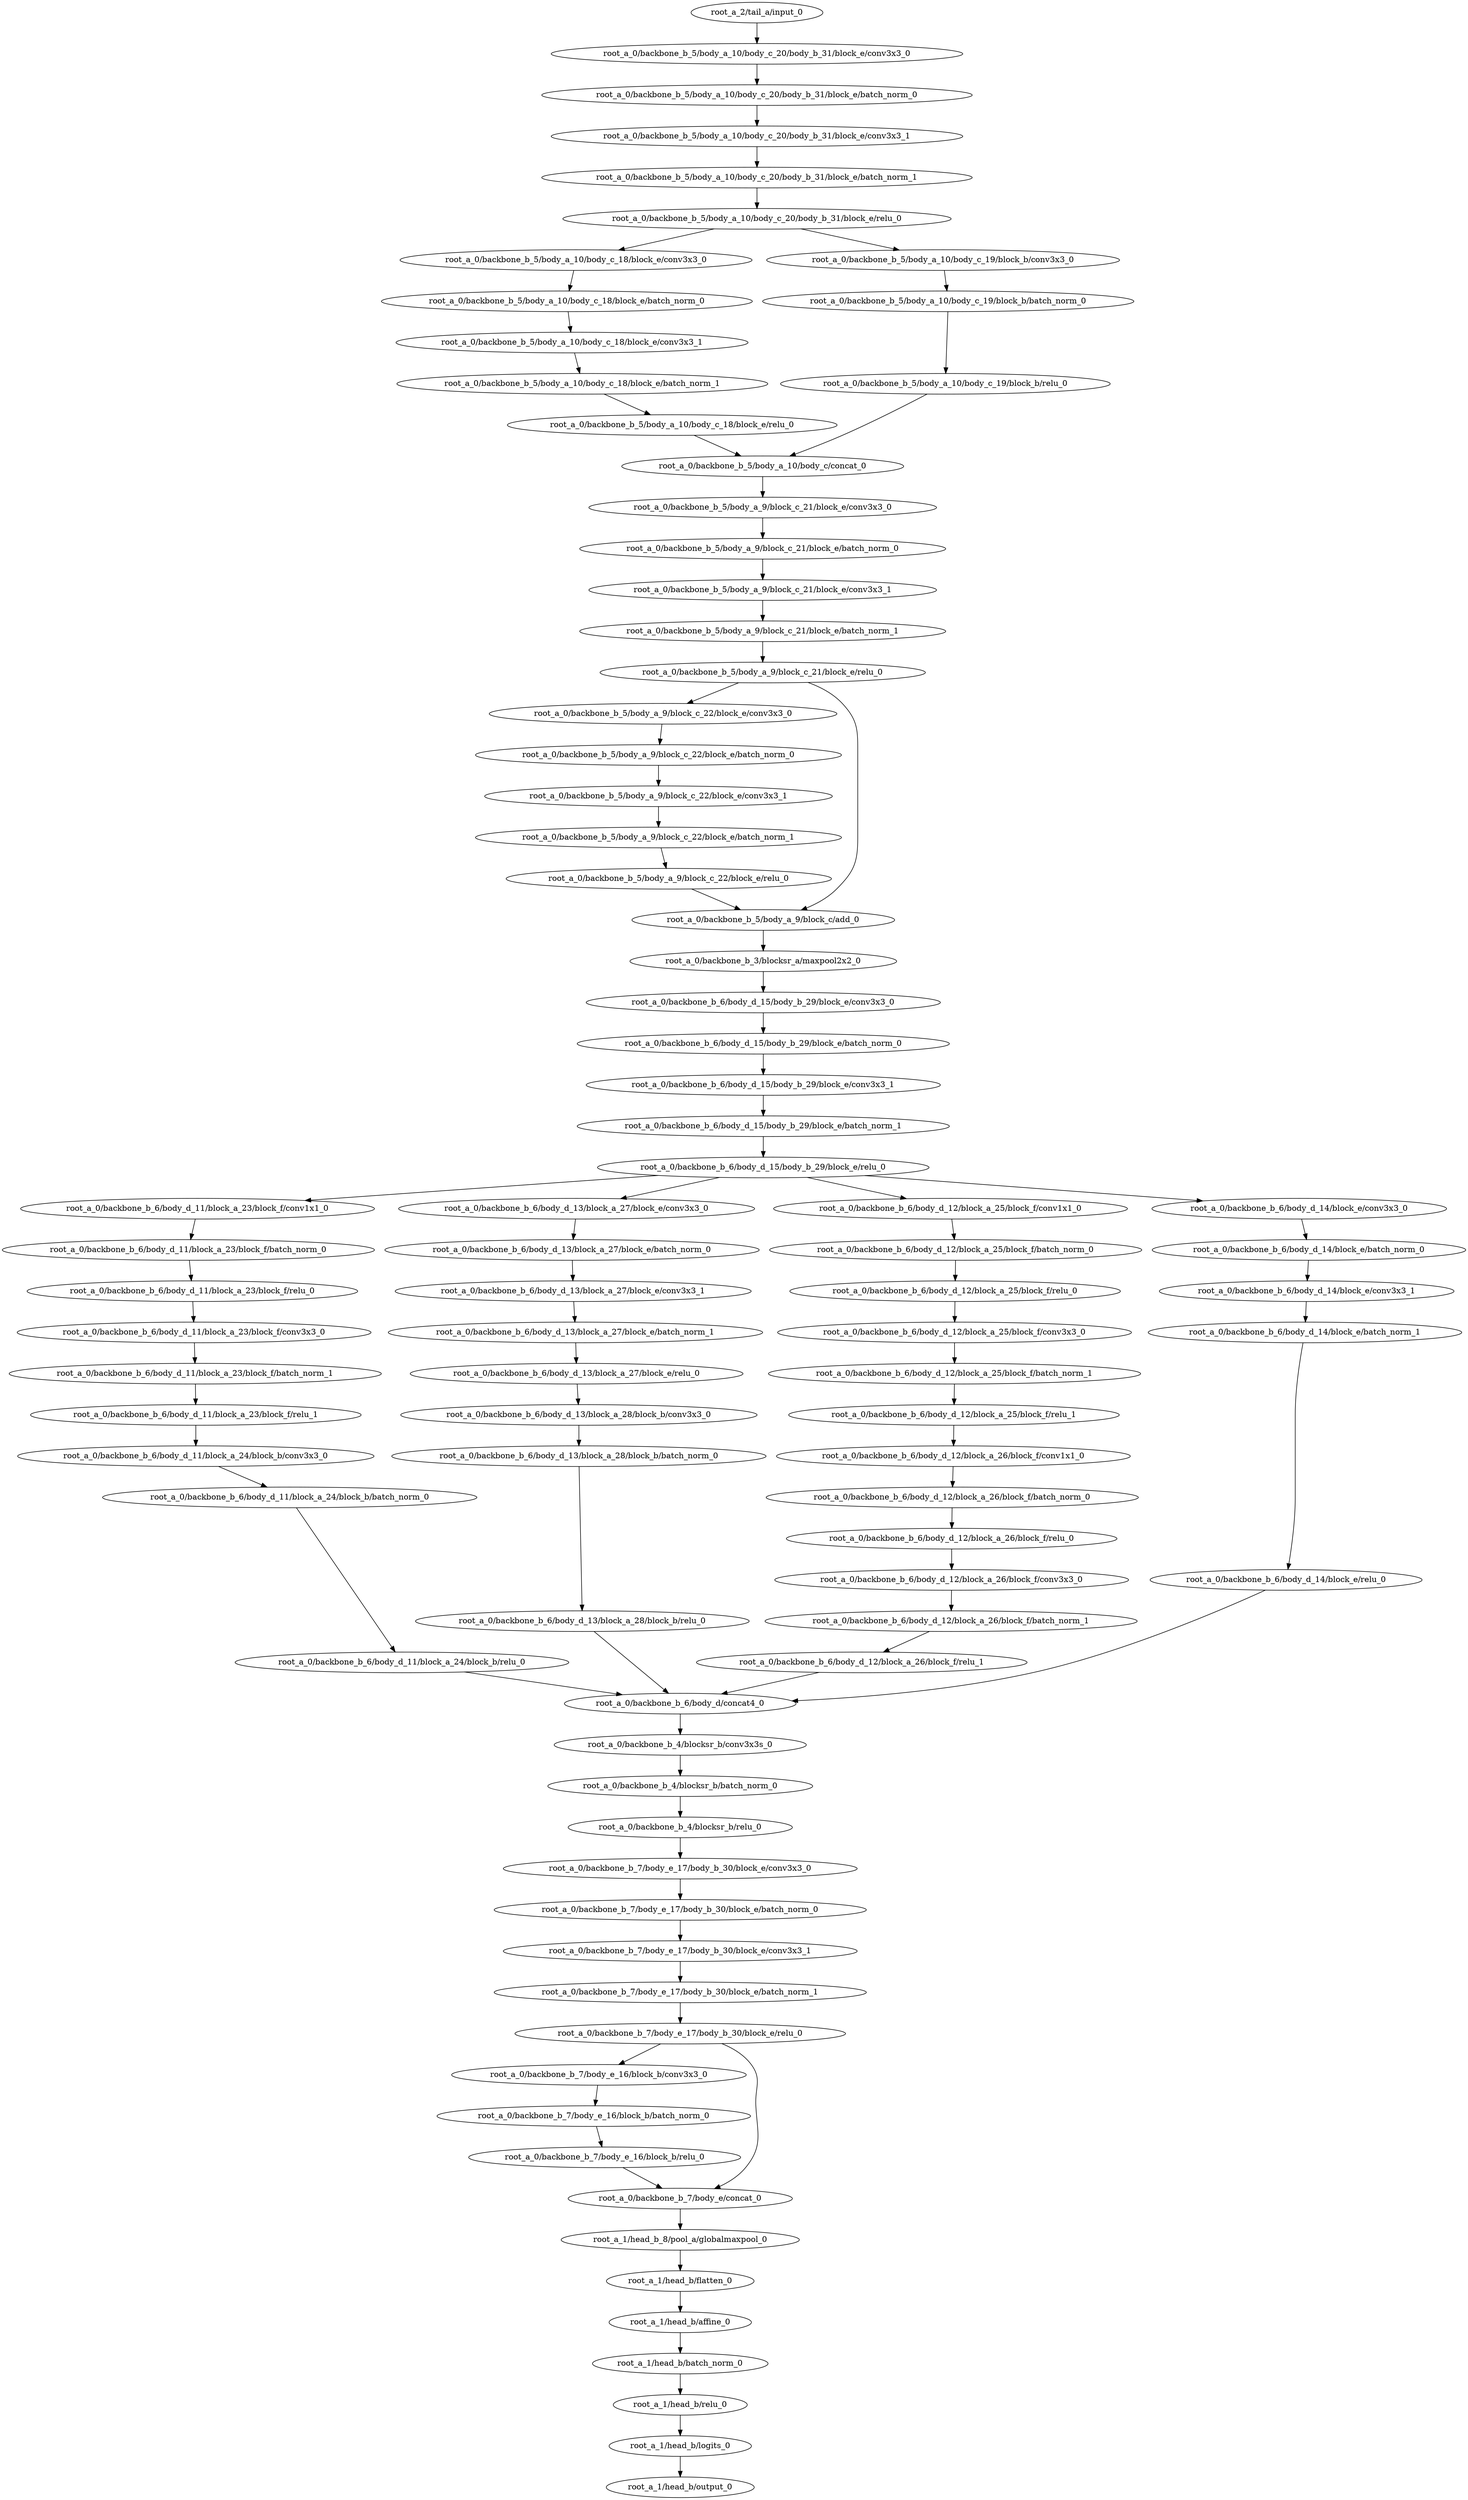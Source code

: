 digraph root_a {
	"root_a_2/tail_a/input_0"
	"root_a_0/backbone_b_5/body_a_10/body_c_20/body_b_31/block_e/conv3x3_0"
	"root_a_0/backbone_b_5/body_a_10/body_c_20/body_b_31/block_e/batch_norm_0"
	"root_a_0/backbone_b_5/body_a_10/body_c_20/body_b_31/block_e/conv3x3_1"
	"root_a_0/backbone_b_5/body_a_10/body_c_20/body_b_31/block_e/batch_norm_1"
	"root_a_0/backbone_b_5/body_a_10/body_c_20/body_b_31/block_e/relu_0"
	"root_a_0/backbone_b_5/body_a_10/body_c_18/block_e/conv3x3_0"
	"root_a_0/backbone_b_5/body_a_10/body_c_18/block_e/batch_norm_0"
	"root_a_0/backbone_b_5/body_a_10/body_c_18/block_e/conv3x3_1"
	"root_a_0/backbone_b_5/body_a_10/body_c_18/block_e/batch_norm_1"
	"root_a_0/backbone_b_5/body_a_10/body_c_18/block_e/relu_0"
	"root_a_0/backbone_b_5/body_a_10/body_c_19/block_b/conv3x3_0"
	"root_a_0/backbone_b_5/body_a_10/body_c_19/block_b/batch_norm_0"
	"root_a_0/backbone_b_5/body_a_10/body_c_19/block_b/relu_0"
	"root_a_0/backbone_b_5/body_a_10/body_c/concat_0"
	"root_a_0/backbone_b_5/body_a_9/block_c_21/block_e/conv3x3_0"
	"root_a_0/backbone_b_5/body_a_9/block_c_21/block_e/batch_norm_0"
	"root_a_0/backbone_b_5/body_a_9/block_c_21/block_e/conv3x3_1"
	"root_a_0/backbone_b_5/body_a_9/block_c_21/block_e/batch_norm_1"
	"root_a_0/backbone_b_5/body_a_9/block_c_21/block_e/relu_0"
	"root_a_0/backbone_b_5/body_a_9/block_c_22/block_e/conv3x3_0"
	"root_a_0/backbone_b_5/body_a_9/block_c_22/block_e/batch_norm_0"
	"root_a_0/backbone_b_5/body_a_9/block_c_22/block_e/conv3x3_1"
	"root_a_0/backbone_b_5/body_a_9/block_c_22/block_e/batch_norm_1"
	"root_a_0/backbone_b_5/body_a_9/block_c_22/block_e/relu_0"
	"root_a_0/backbone_b_5/body_a_9/block_c/add_0"
	"root_a_0/backbone_b_3/blocksr_a/maxpool2x2_0"
	"root_a_0/backbone_b_6/body_d_15/body_b_29/block_e/conv3x3_0"
	"root_a_0/backbone_b_6/body_d_15/body_b_29/block_e/batch_norm_0"
	"root_a_0/backbone_b_6/body_d_15/body_b_29/block_e/conv3x3_1"
	"root_a_0/backbone_b_6/body_d_15/body_b_29/block_e/batch_norm_1"
	"root_a_0/backbone_b_6/body_d_15/body_b_29/block_e/relu_0"
	"root_a_0/backbone_b_6/body_d_11/block_a_23/block_f/conv1x1_0"
	"root_a_0/backbone_b_6/body_d_11/block_a_23/block_f/batch_norm_0"
	"root_a_0/backbone_b_6/body_d_11/block_a_23/block_f/relu_0"
	"root_a_0/backbone_b_6/body_d_11/block_a_23/block_f/conv3x3_0"
	"root_a_0/backbone_b_6/body_d_11/block_a_23/block_f/batch_norm_1"
	"root_a_0/backbone_b_6/body_d_11/block_a_23/block_f/relu_1"
	"root_a_0/backbone_b_6/body_d_11/block_a_24/block_b/conv3x3_0"
	"root_a_0/backbone_b_6/body_d_11/block_a_24/block_b/batch_norm_0"
	"root_a_0/backbone_b_6/body_d_11/block_a_24/block_b/relu_0"
	"root_a_0/backbone_b_6/body_d_13/block_a_27/block_e/conv3x3_0"
	"root_a_0/backbone_b_6/body_d_13/block_a_27/block_e/batch_norm_0"
	"root_a_0/backbone_b_6/body_d_13/block_a_27/block_e/conv3x3_1"
	"root_a_0/backbone_b_6/body_d_13/block_a_27/block_e/batch_norm_1"
	"root_a_0/backbone_b_6/body_d_13/block_a_27/block_e/relu_0"
	"root_a_0/backbone_b_6/body_d_13/block_a_28/block_b/conv3x3_0"
	"root_a_0/backbone_b_6/body_d_13/block_a_28/block_b/batch_norm_0"
	"root_a_0/backbone_b_6/body_d_13/block_a_28/block_b/relu_0"
	"root_a_0/backbone_b_6/body_d_12/block_a_25/block_f/conv1x1_0"
	"root_a_0/backbone_b_6/body_d_12/block_a_25/block_f/batch_norm_0"
	"root_a_0/backbone_b_6/body_d_12/block_a_25/block_f/relu_0"
	"root_a_0/backbone_b_6/body_d_12/block_a_25/block_f/conv3x3_0"
	"root_a_0/backbone_b_6/body_d_12/block_a_25/block_f/batch_norm_1"
	"root_a_0/backbone_b_6/body_d_12/block_a_25/block_f/relu_1"
	"root_a_0/backbone_b_6/body_d_12/block_a_26/block_f/conv1x1_0"
	"root_a_0/backbone_b_6/body_d_12/block_a_26/block_f/batch_norm_0"
	"root_a_0/backbone_b_6/body_d_12/block_a_26/block_f/relu_0"
	"root_a_0/backbone_b_6/body_d_12/block_a_26/block_f/conv3x3_0"
	"root_a_0/backbone_b_6/body_d_12/block_a_26/block_f/batch_norm_1"
	"root_a_0/backbone_b_6/body_d_12/block_a_26/block_f/relu_1"
	"root_a_0/backbone_b_6/body_d_14/block_e/conv3x3_0"
	"root_a_0/backbone_b_6/body_d_14/block_e/batch_norm_0"
	"root_a_0/backbone_b_6/body_d_14/block_e/conv3x3_1"
	"root_a_0/backbone_b_6/body_d_14/block_e/batch_norm_1"
	"root_a_0/backbone_b_6/body_d_14/block_e/relu_0"
	"root_a_0/backbone_b_6/body_d/concat4_0"
	"root_a_0/backbone_b_4/blocksr_b/conv3x3s_0"
	"root_a_0/backbone_b_4/blocksr_b/batch_norm_0"
	"root_a_0/backbone_b_4/blocksr_b/relu_0"
	"root_a_0/backbone_b_7/body_e_17/body_b_30/block_e/conv3x3_0"
	"root_a_0/backbone_b_7/body_e_17/body_b_30/block_e/batch_norm_0"
	"root_a_0/backbone_b_7/body_e_17/body_b_30/block_e/conv3x3_1"
	"root_a_0/backbone_b_7/body_e_17/body_b_30/block_e/batch_norm_1"
	"root_a_0/backbone_b_7/body_e_17/body_b_30/block_e/relu_0"
	"root_a_0/backbone_b_7/body_e_16/block_b/conv3x3_0"
	"root_a_0/backbone_b_7/body_e_16/block_b/batch_norm_0"
	"root_a_0/backbone_b_7/body_e_16/block_b/relu_0"
	"root_a_0/backbone_b_7/body_e/concat_0"
	"root_a_1/head_b_8/pool_a/globalmaxpool_0"
	"root_a_1/head_b/flatten_0"
	"root_a_1/head_b/affine_0"
	"root_a_1/head_b/batch_norm_0"
	"root_a_1/head_b/relu_0"
	"root_a_1/head_b/logits_0"
	"root_a_1/head_b/output_0"

	"root_a_2/tail_a/input_0" -> "root_a_0/backbone_b_5/body_a_10/body_c_20/body_b_31/block_e/conv3x3_0"
	"root_a_0/backbone_b_5/body_a_10/body_c_20/body_b_31/block_e/conv3x3_0" -> "root_a_0/backbone_b_5/body_a_10/body_c_20/body_b_31/block_e/batch_norm_0"
	"root_a_0/backbone_b_5/body_a_10/body_c_20/body_b_31/block_e/batch_norm_0" -> "root_a_0/backbone_b_5/body_a_10/body_c_20/body_b_31/block_e/conv3x3_1"
	"root_a_0/backbone_b_5/body_a_10/body_c_20/body_b_31/block_e/conv3x3_1" -> "root_a_0/backbone_b_5/body_a_10/body_c_20/body_b_31/block_e/batch_norm_1"
	"root_a_0/backbone_b_5/body_a_10/body_c_20/body_b_31/block_e/batch_norm_1" -> "root_a_0/backbone_b_5/body_a_10/body_c_20/body_b_31/block_e/relu_0"
	"root_a_0/backbone_b_5/body_a_10/body_c_20/body_b_31/block_e/relu_0" -> "root_a_0/backbone_b_5/body_a_10/body_c_18/block_e/conv3x3_0"
	"root_a_0/backbone_b_5/body_a_10/body_c_18/block_e/conv3x3_0" -> "root_a_0/backbone_b_5/body_a_10/body_c_18/block_e/batch_norm_0"
	"root_a_0/backbone_b_5/body_a_10/body_c_18/block_e/batch_norm_0" -> "root_a_0/backbone_b_5/body_a_10/body_c_18/block_e/conv3x3_1"
	"root_a_0/backbone_b_5/body_a_10/body_c_18/block_e/conv3x3_1" -> "root_a_0/backbone_b_5/body_a_10/body_c_18/block_e/batch_norm_1"
	"root_a_0/backbone_b_5/body_a_10/body_c_18/block_e/batch_norm_1" -> "root_a_0/backbone_b_5/body_a_10/body_c_18/block_e/relu_0"
	"root_a_0/backbone_b_5/body_a_10/body_c_20/body_b_31/block_e/relu_0" -> "root_a_0/backbone_b_5/body_a_10/body_c_19/block_b/conv3x3_0"
	"root_a_0/backbone_b_5/body_a_10/body_c_19/block_b/conv3x3_0" -> "root_a_0/backbone_b_5/body_a_10/body_c_19/block_b/batch_norm_0"
	"root_a_0/backbone_b_5/body_a_10/body_c_19/block_b/batch_norm_0" -> "root_a_0/backbone_b_5/body_a_10/body_c_19/block_b/relu_0"
	"root_a_0/backbone_b_5/body_a_10/body_c_18/block_e/relu_0" -> "root_a_0/backbone_b_5/body_a_10/body_c/concat_0"
	"root_a_0/backbone_b_5/body_a_10/body_c_19/block_b/relu_0" -> "root_a_0/backbone_b_5/body_a_10/body_c/concat_0"
	"root_a_0/backbone_b_5/body_a_10/body_c/concat_0" -> "root_a_0/backbone_b_5/body_a_9/block_c_21/block_e/conv3x3_0"
	"root_a_0/backbone_b_5/body_a_9/block_c_21/block_e/conv3x3_0" -> "root_a_0/backbone_b_5/body_a_9/block_c_21/block_e/batch_norm_0"
	"root_a_0/backbone_b_5/body_a_9/block_c_21/block_e/batch_norm_0" -> "root_a_0/backbone_b_5/body_a_9/block_c_21/block_e/conv3x3_1"
	"root_a_0/backbone_b_5/body_a_9/block_c_21/block_e/conv3x3_1" -> "root_a_0/backbone_b_5/body_a_9/block_c_21/block_e/batch_norm_1"
	"root_a_0/backbone_b_5/body_a_9/block_c_21/block_e/batch_norm_1" -> "root_a_0/backbone_b_5/body_a_9/block_c_21/block_e/relu_0"
	"root_a_0/backbone_b_5/body_a_9/block_c_21/block_e/relu_0" -> "root_a_0/backbone_b_5/body_a_9/block_c_22/block_e/conv3x3_0"
	"root_a_0/backbone_b_5/body_a_9/block_c_22/block_e/conv3x3_0" -> "root_a_0/backbone_b_5/body_a_9/block_c_22/block_e/batch_norm_0"
	"root_a_0/backbone_b_5/body_a_9/block_c_22/block_e/batch_norm_0" -> "root_a_0/backbone_b_5/body_a_9/block_c_22/block_e/conv3x3_1"
	"root_a_0/backbone_b_5/body_a_9/block_c_22/block_e/conv3x3_1" -> "root_a_0/backbone_b_5/body_a_9/block_c_22/block_e/batch_norm_1"
	"root_a_0/backbone_b_5/body_a_9/block_c_22/block_e/batch_norm_1" -> "root_a_0/backbone_b_5/body_a_9/block_c_22/block_e/relu_0"
	"root_a_0/backbone_b_5/body_a_9/block_c_22/block_e/relu_0" -> "root_a_0/backbone_b_5/body_a_9/block_c/add_0"
	"root_a_0/backbone_b_5/body_a_9/block_c_21/block_e/relu_0" -> "root_a_0/backbone_b_5/body_a_9/block_c/add_0"
	"root_a_0/backbone_b_5/body_a_9/block_c/add_0" -> "root_a_0/backbone_b_3/blocksr_a/maxpool2x2_0"
	"root_a_0/backbone_b_3/blocksr_a/maxpool2x2_0" -> "root_a_0/backbone_b_6/body_d_15/body_b_29/block_e/conv3x3_0"
	"root_a_0/backbone_b_6/body_d_15/body_b_29/block_e/conv3x3_0" -> "root_a_0/backbone_b_6/body_d_15/body_b_29/block_e/batch_norm_0"
	"root_a_0/backbone_b_6/body_d_15/body_b_29/block_e/batch_norm_0" -> "root_a_0/backbone_b_6/body_d_15/body_b_29/block_e/conv3x3_1"
	"root_a_0/backbone_b_6/body_d_15/body_b_29/block_e/conv3x3_1" -> "root_a_0/backbone_b_6/body_d_15/body_b_29/block_e/batch_norm_1"
	"root_a_0/backbone_b_6/body_d_15/body_b_29/block_e/batch_norm_1" -> "root_a_0/backbone_b_6/body_d_15/body_b_29/block_e/relu_0"
	"root_a_0/backbone_b_6/body_d_15/body_b_29/block_e/relu_0" -> "root_a_0/backbone_b_6/body_d_11/block_a_23/block_f/conv1x1_0"
	"root_a_0/backbone_b_6/body_d_11/block_a_23/block_f/conv1x1_0" -> "root_a_0/backbone_b_6/body_d_11/block_a_23/block_f/batch_norm_0"
	"root_a_0/backbone_b_6/body_d_11/block_a_23/block_f/batch_norm_0" -> "root_a_0/backbone_b_6/body_d_11/block_a_23/block_f/relu_0"
	"root_a_0/backbone_b_6/body_d_11/block_a_23/block_f/relu_0" -> "root_a_0/backbone_b_6/body_d_11/block_a_23/block_f/conv3x3_0"
	"root_a_0/backbone_b_6/body_d_11/block_a_23/block_f/conv3x3_0" -> "root_a_0/backbone_b_6/body_d_11/block_a_23/block_f/batch_norm_1"
	"root_a_0/backbone_b_6/body_d_11/block_a_23/block_f/batch_norm_1" -> "root_a_0/backbone_b_6/body_d_11/block_a_23/block_f/relu_1"
	"root_a_0/backbone_b_6/body_d_11/block_a_23/block_f/relu_1" -> "root_a_0/backbone_b_6/body_d_11/block_a_24/block_b/conv3x3_0"
	"root_a_0/backbone_b_6/body_d_11/block_a_24/block_b/conv3x3_0" -> "root_a_0/backbone_b_6/body_d_11/block_a_24/block_b/batch_norm_0"
	"root_a_0/backbone_b_6/body_d_11/block_a_24/block_b/batch_norm_0" -> "root_a_0/backbone_b_6/body_d_11/block_a_24/block_b/relu_0"
	"root_a_0/backbone_b_6/body_d_15/body_b_29/block_e/relu_0" -> "root_a_0/backbone_b_6/body_d_13/block_a_27/block_e/conv3x3_0"
	"root_a_0/backbone_b_6/body_d_13/block_a_27/block_e/conv3x3_0" -> "root_a_0/backbone_b_6/body_d_13/block_a_27/block_e/batch_norm_0"
	"root_a_0/backbone_b_6/body_d_13/block_a_27/block_e/batch_norm_0" -> "root_a_0/backbone_b_6/body_d_13/block_a_27/block_e/conv3x3_1"
	"root_a_0/backbone_b_6/body_d_13/block_a_27/block_e/conv3x3_1" -> "root_a_0/backbone_b_6/body_d_13/block_a_27/block_e/batch_norm_1"
	"root_a_0/backbone_b_6/body_d_13/block_a_27/block_e/batch_norm_1" -> "root_a_0/backbone_b_6/body_d_13/block_a_27/block_e/relu_0"
	"root_a_0/backbone_b_6/body_d_13/block_a_27/block_e/relu_0" -> "root_a_0/backbone_b_6/body_d_13/block_a_28/block_b/conv3x3_0"
	"root_a_0/backbone_b_6/body_d_13/block_a_28/block_b/conv3x3_0" -> "root_a_0/backbone_b_6/body_d_13/block_a_28/block_b/batch_norm_0"
	"root_a_0/backbone_b_6/body_d_13/block_a_28/block_b/batch_norm_0" -> "root_a_0/backbone_b_6/body_d_13/block_a_28/block_b/relu_0"
	"root_a_0/backbone_b_6/body_d_15/body_b_29/block_e/relu_0" -> "root_a_0/backbone_b_6/body_d_12/block_a_25/block_f/conv1x1_0"
	"root_a_0/backbone_b_6/body_d_12/block_a_25/block_f/conv1x1_0" -> "root_a_0/backbone_b_6/body_d_12/block_a_25/block_f/batch_norm_0"
	"root_a_0/backbone_b_6/body_d_12/block_a_25/block_f/batch_norm_0" -> "root_a_0/backbone_b_6/body_d_12/block_a_25/block_f/relu_0"
	"root_a_0/backbone_b_6/body_d_12/block_a_25/block_f/relu_0" -> "root_a_0/backbone_b_6/body_d_12/block_a_25/block_f/conv3x3_0"
	"root_a_0/backbone_b_6/body_d_12/block_a_25/block_f/conv3x3_0" -> "root_a_0/backbone_b_6/body_d_12/block_a_25/block_f/batch_norm_1"
	"root_a_0/backbone_b_6/body_d_12/block_a_25/block_f/batch_norm_1" -> "root_a_0/backbone_b_6/body_d_12/block_a_25/block_f/relu_1"
	"root_a_0/backbone_b_6/body_d_12/block_a_25/block_f/relu_1" -> "root_a_0/backbone_b_6/body_d_12/block_a_26/block_f/conv1x1_0"
	"root_a_0/backbone_b_6/body_d_12/block_a_26/block_f/conv1x1_0" -> "root_a_0/backbone_b_6/body_d_12/block_a_26/block_f/batch_norm_0"
	"root_a_0/backbone_b_6/body_d_12/block_a_26/block_f/batch_norm_0" -> "root_a_0/backbone_b_6/body_d_12/block_a_26/block_f/relu_0"
	"root_a_0/backbone_b_6/body_d_12/block_a_26/block_f/relu_0" -> "root_a_0/backbone_b_6/body_d_12/block_a_26/block_f/conv3x3_0"
	"root_a_0/backbone_b_6/body_d_12/block_a_26/block_f/conv3x3_0" -> "root_a_0/backbone_b_6/body_d_12/block_a_26/block_f/batch_norm_1"
	"root_a_0/backbone_b_6/body_d_12/block_a_26/block_f/batch_norm_1" -> "root_a_0/backbone_b_6/body_d_12/block_a_26/block_f/relu_1"
	"root_a_0/backbone_b_6/body_d_15/body_b_29/block_e/relu_0" -> "root_a_0/backbone_b_6/body_d_14/block_e/conv3x3_0"
	"root_a_0/backbone_b_6/body_d_14/block_e/conv3x3_0" -> "root_a_0/backbone_b_6/body_d_14/block_e/batch_norm_0"
	"root_a_0/backbone_b_6/body_d_14/block_e/batch_norm_0" -> "root_a_0/backbone_b_6/body_d_14/block_e/conv3x3_1"
	"root_a_0/backbone_b_6/body_d_14/block_e/conv3x3_1" -> "root_a_0/backbone_b_6/body_d_14/block_e/batch_norm_1"
	"root_a_0/backbone_b_6/body_d_14/block_e/batch_norm_1" -> "root_a_0/backbone_b_6/body_d_14/block_e/relu_0"
	"root_a_0/backbone_b_6/body_d_11/block_a_24/block_b/relu_0" -> "root_a_0/backbone_b_6/body_d/concat4_0"
	"root_a_0/backbone_b_6/body_d_13/block_a_28/block_b/relu_0" -> "root_a_0/backbone_b_6/body_d/concat4_0"
	"root_a_0/backbone_b_6/body_d_12/block_a_26/block_f/relu_1" -> "root_a_0/backbone_b_6/body_d/concat4_0"
	"root_a_0/backbone_b_6/body_d_14/block_e/relu_0" -> "root_a_0/backbone_b_6/body_d/concat4_0"
	"root_a_0/backbone_b_6/body_d/concat4_0" -> "root_a_0/backbone_b_4/blocksr_b/conv3x3s_0"
	"root_a_0/backbone_b_4/blocksr_b/conv3x3s_0" -> "root_a_0/backbone_b_4/blocksr_b/batch_norm_0"
	"root_a_0/backbone_b_4/blocksr_b/batch_norm_0" -> "root_a_0/backbone_b_4/blocksr_b/relu_0"
	"root_a_0/backbone_b_4/blocksr_b/relu_0" -> "root_a_0/backbone_b_7/body_e_17/body_b_30/block_e/conv3x3_0"
	"root_a_0/backbone_b_7/body_e_17/body_b_30/block_e/conv3x3_0" -> "root_a_0/backbone_b_7/body_e_17/body_b_30/block_e/batch_norm_0"
	"root_a_0/backbone_b_7/body_e_17/body_b_30/block_e/batch_norm_0" -> "root_a_0/backbone_b_7/body_e_17/body_b_30/block_e/conv3x3_1"
	"root_a_0/backbone_b_7/body_e_17/body_b_30/block_e/conv3x3_1" -> "root_a_0/backbone_b_7/body_e_17/body_b_30/block_e/batch_norm_1"
	"root_a_0/backbone_b_7/body_e_17/body_b_30/block_e/batch_norm_1" -> "root_a_0/backbone_b_7/body_e_17/body_b_30/block_e/relu_0"
	"root_a_0/backbone_b_7/body_e_17/body_b_30/block_e/relu_0" -> "root_a_0/backbone_b_7/body_e_16/block_b/conv3x3_0"
	"root_a_0/backbone_b_7/body_e_16/block_b/conv3x3_0" -> "root_a_0/backbone_b_7/body_e_16/block_b/batch_norm_0"
	"root_a_0/backbone_b_7/body_e_16/block_b/batch_norm_0" -> "root_a_0/backbone_b_7/body_e_16/block_b/relu_0"
	"root_a_0/backbone_b_7/body_e_16/block_b/relu_0" -> "root_a_0/backbone_b_7/body_e/concat_0"
	"root_a_0/backbone_b_7/body_e_17/body_b_30/block_e/relu_0" -> "root_a_0/backbone_b_7/body_e/concat_0"
	"root_a_0/backbone_b_7/body_e/concat_0" -> "root_a_1/head_b_8/pool_a/globalmaxpool_0"
	"root_a_1/head_b_8/pool_a/globalmaxpool_0" -> "root_a_1/head_b/flatten_0"
	"root_a_1/head_b/flatten_0" -> "root_a_1/head_b/affine_0"
	"root_a_1/head_b/affine_0" -> "root_a_1/head_b/batch_norm_0"
	"root_a_1/head_b/batch_norm_0" -> "root_a_1/head_b/relu_0"
	"root_a_1/head_b/relu_0" -> "root_a_1/head_b/logits_0"
	"root_a_1/head_b/logits_0" -> "root_a_1/head_b/output_0"

}